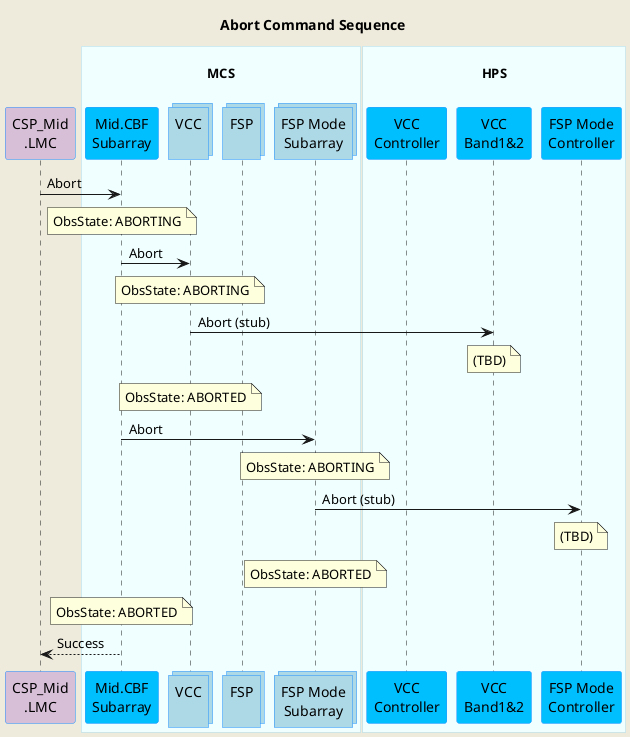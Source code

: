 @startuml
'https://plantuml.com/sequence-diagram

skinparam backgroundColor #EEEBDC
skinparam sequence {
  ParticipantBorderColor DodgerBlue
  ParticipantBackgroundColor DeepSkyBlue
  ActorBorderColor DarkGreen
  ActorBackgroundColor Green
  BoxBorderColor LightBlue
  BoxBackgroundColor #F0FFFF
}

skinparam collections {
  BackGroundColor LightBlue
  BorderColor DodgerBlue
}

skinparam database {
  BackgroundColor LightGreen
  BorderColor DarkGreen
}

title Abort Command Sequence

participant "CSP_Mid\n.LMC" as lmc #Thistle
box "\nMCS\n"
  participant "Mid.CBF\nSubarray" as subarray
  collections "VCC\n" as vcc
  collections "FSP\n" as fsp
  collections "FSP Mode\nSubarray" as fspsubarray
end box
box "\nHPS\n"
  participant "VCC\nController" as hpsvcc
  participant "VCC\nBand1&2" as hpsvccband
  participant "FSP Mode\nController" as hpsfsp
end box

lmc        ->  subarray      : Abort
note over subarray           : ObsState: ABORTING
subarray   ->  vcc           : Abort
note over vcc                : ObsState: ABORTING
vcc        ->  hpsvccband    : Abort (stub) 
note over hpsvccband         : (TBD)
note over vcc                : ObsState: ABORTED
subarray   ->  fspsubarray   : Abort
note over fspsubarray        : ObsState: ABORTING
fspsubarray->  hpsfsp        : Abort (stub)
note over hpsfsp             : (TBD)
note over fspsubarray        : ObsState: ABORTED
note over subarray           : ObsState: ABORTED

lmc       <--  subarray      : Success

@enduml